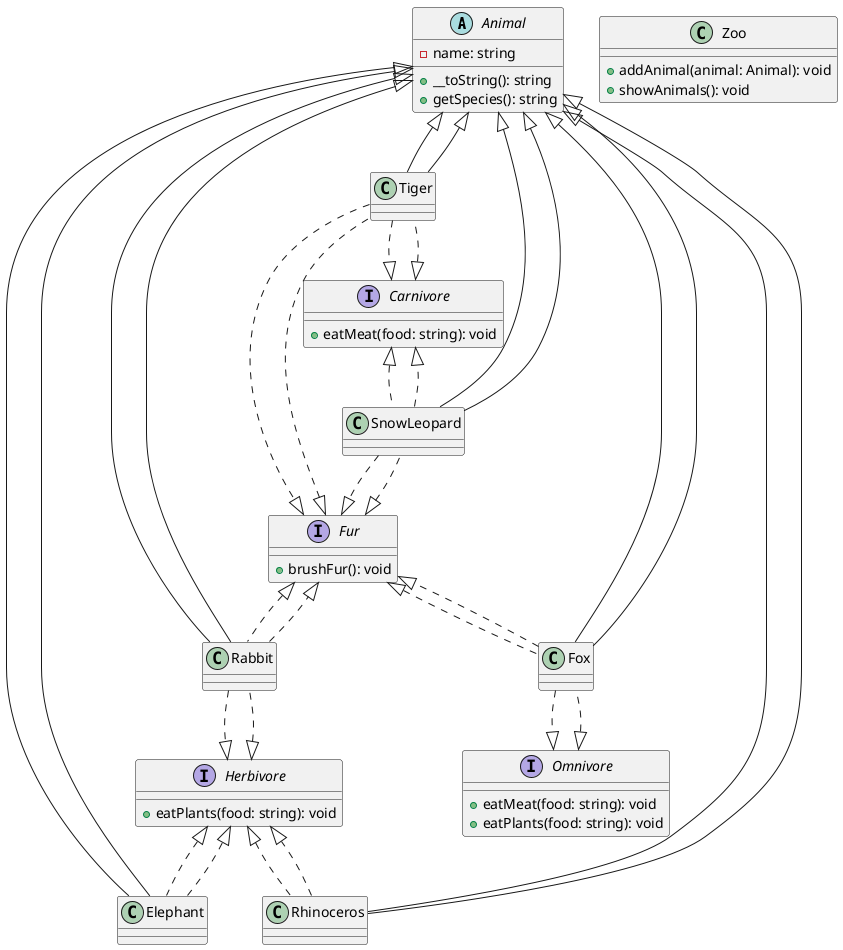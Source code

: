 @startuml

abstract class Animal {
  - name: string
  + __toString(): string
  + getSpecies(): string
}

interface Carnivore {
  + eatMeat(food: string): void
}

interface Herbivore {
  + eatPlants(food: string): void
}

interface Omnivore {
  + eatMeat(food: string): void
  + eatPlants(food: string): void
}

interface Fur {
  + brushFur(): void
}

class Tiger extends Animal implements Carnivore, Fur
class Elephant extends Animal implements Herbivore
class Rhinoceros extends Animal implements Herbivore
class Fox extends Animal implements Omnivore, Fur
class SnowLeopard extends Animal implements Carnivore, Fur
class Rabbit extends Animal implements Herbivore, Fur

class Zoo {
  + addAnimal(animal: Animal): void
  + showAnimals(): void
}

Animal <|-- Tiger
Animal <|-- Elephant
Animal <|-- Rhinoceros
Animal <|-- Fox
Animal <|-- SnowLeopard
Animal <|-- Rabbit

Tiger ..|> Carnivore
Tiger ..|> Fur
Elephant ..|> Herbivore
Rhinoceros ..|> Herbivore
Fox ..|> Omnivore
Fox ..|> Fur
SnowLeopard ..|> Carnivore
SnowLeopard ..|> Fur
Rabbit ..|> Herbivore
Rabbit ..|> Fur

@enduml 